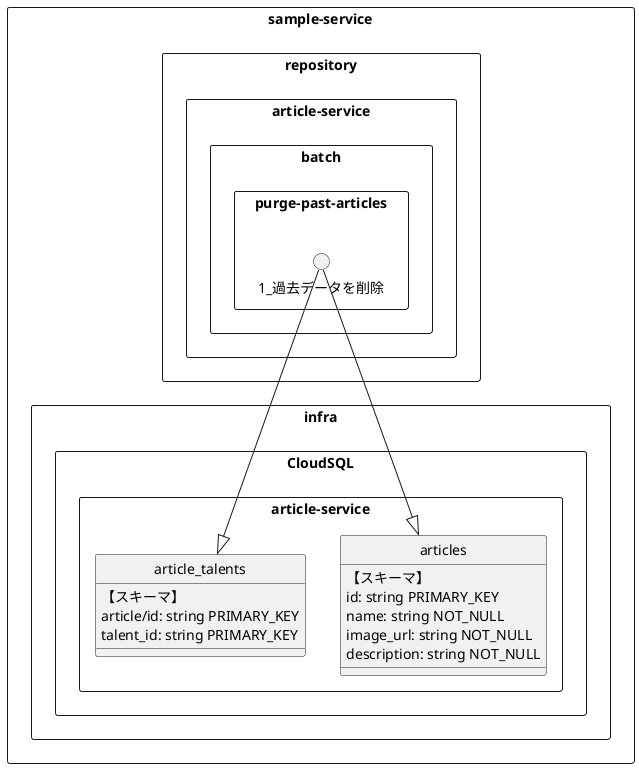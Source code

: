 @startuml
hide circle
rectangle "sample-service" as sample-service {
    rectangle "infra" as sample-service/infra {
        rectangle "CloudSQL" as sample-service/infra/CloudSQL {
            rectangle "article-service" as sample-service/infra/CloudSQL/article-service {
                class "articles" as sample-service/infra/CloudSQL/article-service/articles {
                    【スキーマ】\nid: string PRIMARY_KEY\nname: string NOT_NULL\nimage_url: string NOT_NULL\ndescription: string NOT_NULL 
                }
                class "article_talents" as sample-service/infra/CloudSQL/article-service/article_talents {
                    【スキーマ】\narticle/id: string PRIMARY_KEY\ntalent_id: string PRIMARY_KEY
                }
            }
        }
    }
    rectangle "repository" as sample-service/repository {
        rectangle "article-service" as sample-service/repository/article-service {
            rectangle "batch" as sample-service/repository/article-service/batch {
                rectangle "purge-past-articles" as sample-service/repository/article-service/batch/purge-past-articles {
                    circle "1_過去データを削除" as sample-service/repository/article-service/batch/purge-past-articles/1_過去データを削除
                }
            }
        }
    }
}
"sample-service/repository/article-service/batch/purge-past-articles/1_過去データを削除" --|> "sample-service/infra/CloudSQL/article-service/articles"
"sample-service/repository/article-service/batch/purge-past-articles/1_過去データを削除" --|> "sample-service/infra/CloudSQL/article-service/article_talents"
@enduml
